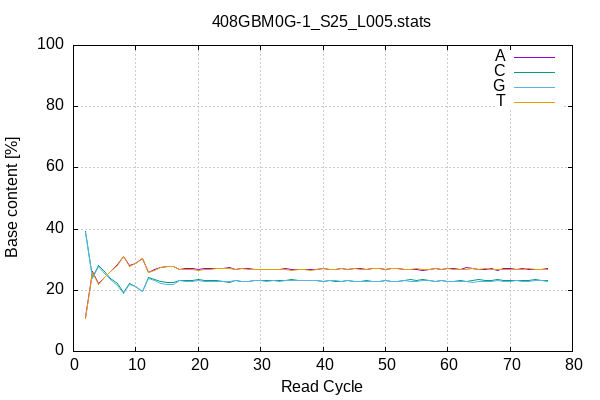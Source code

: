 
            set terminal png size 600,400 truecolor
            set output "408GBM0G-1_S25_L005-acgt-cycles.png"
            set grid xtics ytics y2tics back lc rgb "#cccccc"
            set style line 1 linecolor rgb "green"
            set style line 2 linecolor rgb "red"
            set style line 3 linecolor rgb "black"
            set style line 4 linecolor rgb "blue"
            set style increment user
            set ylabel "Base content [%]"
            set xlabel "Read Cycle"
            set yrange [0:100]
            set title "408GBM0G-1_S25_L005.stats" noenhanced
            plot '-' w l ti 'A', '-' w l ti 'C', '-' w l ti 'G', '-' w l ti 'T'
        2	10.96
3	26.27
4	22.12
5	24.33
6	26.29
7	28.27
8	30.94
9	28.02
10	28.89
11	30.47
12	25.85
13	26.65
14	27.36
15	27.77
16	27.69
17	26.96
18	27.11
19	27.21
20	26.87
21	26.97
22	26.97
23	26.97
24	27.19
25	27.41
26	26.86
27	27.21
28	27.25
29	26.85
30	26.88
31	26.83
32	26.75
33	26.93
34	26.97
35	26.81
36	26.85
37	26.87
38	26.87
39	26.74
40	27.16
41	26.70
42	26.96
43	27.07
44	26.82
45	27.04
46	27.19
47	26.88
48	27.14
49	27.20
50	26.92
51	27.13
52	27.19
53	26.88
54	26.83
55	26.90
56	26.63
57	26.89
58	27.21
59	26.86
60	27.06
61	27.19
62	26.82
63	27.31
64	27.13
65	26.81
66	26.94
67	27.01
68	26.58
69	27.00
70	27.03
71	26.86
72	26.99
73	26.89
74	26.85
75	26.87
76	26.98
end
2	39.36
3	24.15
4	28.01
5	26.00
6	23.97
7	22.06
8	19.22
9	22.35
10	21.36
11	19.62
12	24.33
13	23.69
14	22.81
15	22.42
16	22.64
17	23.07
18	23.22
19	23.08
20	23.56
21	23.19
22	23.30
23	23.19
24	22.81
25	22.69
26	23.21
27	22.87
28	22.95
29	23.24
30	23.14
31	23.29
32	23.31
33	23.22
34	23.06
35	23.41
36	23.11
37	23.18
38	23.30
39	23.18
40	22.95
41	23.34
42	22.92
43	22.81
44	23.19
45	22.96
46	23.03
47	23.18
48	22.83
49	22.74
50	23.09
51	22.90
52	23.00
53	23.21
54	23.37
55	23.15
56	23.43
57	23.10
58	22.97
59	23.09
60	23.03
61	22.99
62	23.29
63	22.98
64	23.21
65	23.47
66	23.20
67	23.28
68	23.51
69	23.32
70	23.31
71	23.22
72	23.26
73	23.29
74	23.44
75	23.16
76	23.28
end
2	38.87
3	23.92
4	27.90
5	25.54
6	23.63
7	21.67
8	18.95
9	21.76
10	21.09
11	19.50
12	23.89
13	23.14
14	22.36
15	22.02
16	22.05
17	23.13
18	22.94
19	22.76
20	23.06
21	22.92
22	22.81
23	22.84
24	22.85
25	22.76
26	23.08
27	22.95
28	22.91
29	23.04
30	23.16
31	22.93
32	23.25
33	22.96
34	23.06
35	23.24
36	23.19
37	23.11
38	23.34
39	23.25
40	22.91
41	23.22
42	23.21
43	22.91
44	23.16
45	22.95
46	22.90
47	23.01
48	23.02
49	22.90
50	23.12
51	22.91
52	22.84
53	23.19
54	22.99
55	22.92
56	23.23
57	23.18
58	22.73
59	23.22
60	22.73
61	22.86
62	23.03
63	22.80
64	22.69
65	22.99
66	22.88
67	22.83
68	23.16
69	22.83
70	22.77
71	23.11
72	22.92
73	22.84
74	23.06
75	23.08
76	22.78
end
2	10.81
3	25.66
4	21.97
5	24.13
6	26.12
7	28.01
8	30.89
9	27.88
10	28.66
11	30.41
12	25.92
13	26.52
14	27.47
15	27.78
16	27.63
17	26.84
18	26.73
19	26.95
20	26.52
21	26.92
22	26.92
23	27.00
24	27.15
25	27.14
26	26.85
27	26.97
28	26.89
29	26.87
30	26.82
31	26.95
32	26.69
33	26.89
34	26.91
35	26.55
36	26.84
37	26.84
38	26.49
39	26.83
40	26.98
41	26.74
42	26.91
43	27.22
44	26.84
45	27.05
46	26.88
47	26.92
48	27.00
49	27.16
50	26.86
51	27.07
52	26.97
53	26.72
54	26.81
55	27.03
56	26.72
57	26.83
58	27.10
59	26.84
60	27.18
61	26.96
62	26.86
63	26.91
64	26.97
65	26.74
66	26.97
67	26.89
68	26.75
69	26.85
70	26.88
71	26.81
72	26.83
73	26.98
74	26.66
75	26.89
76	26.96
end
